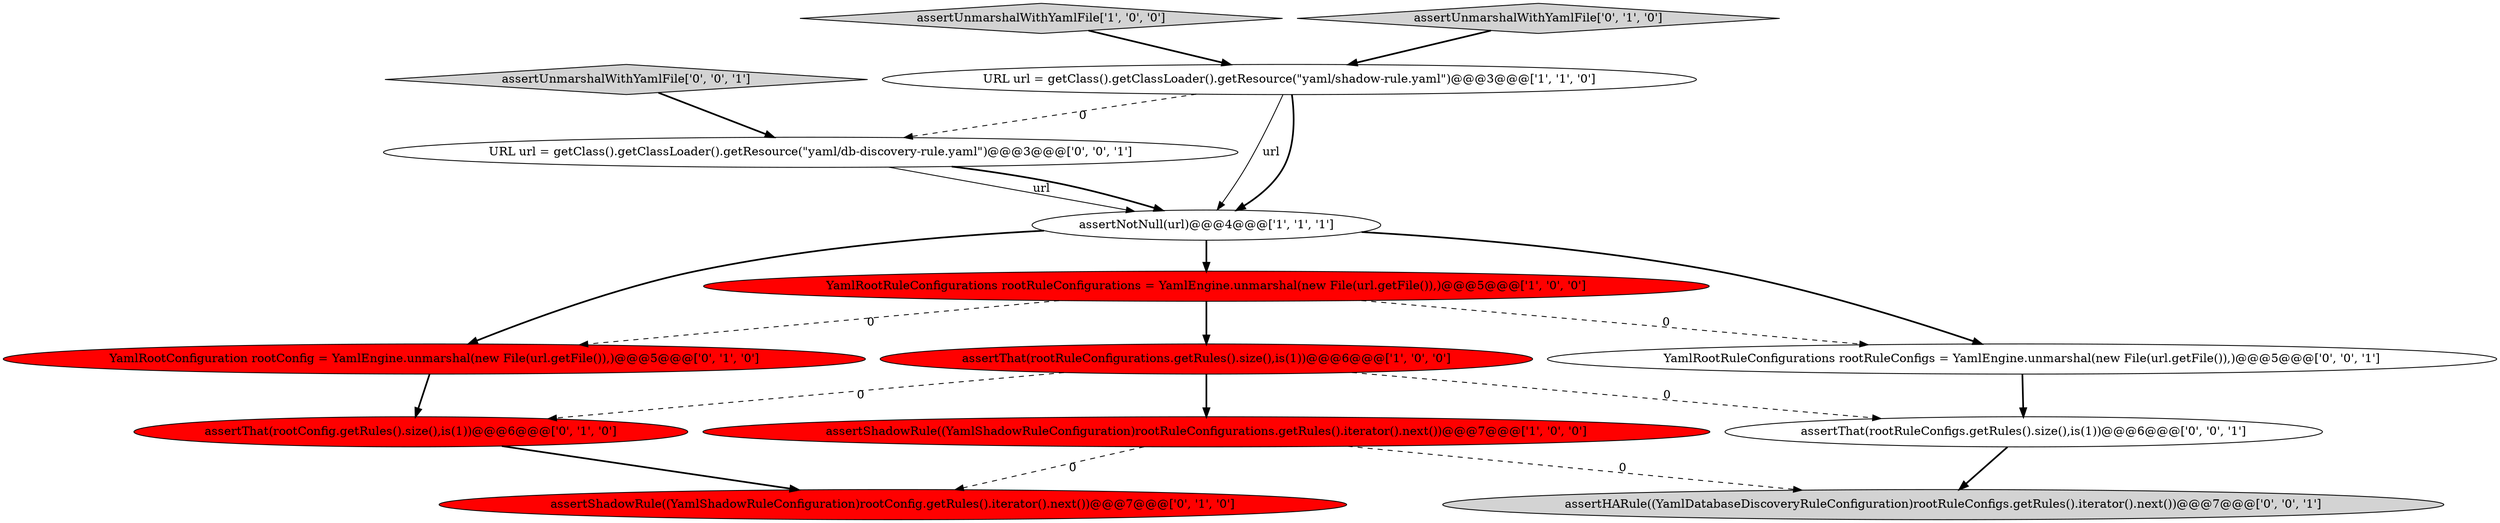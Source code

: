 digraph {
12 [style = filled, label = "assertThat(rootRuleConfigs.getRules().size(),is(1))@@@6@@@['0', '0', '1']", fillcolor = white, shape = ellipse image = "AAA0AAABBB3BBB"];
4 [style = filled, label = "assertUnmarshalWithYamlFile['1', '0', '0']", fillcolor = lightgray, shape = diamond image = "AAA0AAABBB1BBB"];
5 [style = filled, label = "URL url = getClass().getClassLoader().getResource(\"yaml/shadow-rule.yaml\")@@@3@@@['1', '1', '0']", fillcolor = white, shape = ellipse image = "AAA0AAABBB1BBB"];
8 [style = filled, label = "YamlRootConfiguration rootConfig = YamlEngine.unmarshal(new File(url.getFile()),)@@@5@@@['0', '1', '0']", fillcolor = red, shape = ellipse image = "AAA1AAABBB2BBB"];
10 [style = filled, label = "assertUnmarshalWithYamlFile['0', '0', '1']", fillcolor = lightgray, shape = diamond image = "AAA0AAABBB3BBB"];
6 [style = filled, label = "assertShadowRule((YamlShadowRuleConfiguration)rootConfig.getRules().iterator().next())@@@7@@@['0', '1', '0']", fillcolor = red, shape = ellipse image = "AAA1AAABBB2BBB"];
1 [style = filled, label = "assertThat(rootRuleConfigurations.getRules().size(),is(1))@@@6@@@['1', '0', '0']", fillcolor = red, shape = ellipse image = "AAA1AAABBB1BBB"];
7 [style = filled, label = "assertThat(rootConfig.getRules().size(),is(1))@@@6@@@['0', '1', '0']", fillcolor = red, shape = ellipse image = "AAA1AAABBB2BBB"];
14 [style = filled, label = "YamlRootRuleConfigurations rootRuleConfigs = YamlEngine.unmarshal(new File(url.getFile()),)@@@5@@@['0', '0', '1']", fillcolor = white, shape = ellipse image = "AAA0AAABBB3BBB"];
2 [style = filled, label = "YamlRootRuleConfigurations rootRuleConfigurations = YamlEngine.unmarshal(new File(url.getFile()),)@@@5@@@['1', '0', '0']", fillcolor = red, shape = ellipse image = "AAA1AAABBB1BBB"];
9 [style = filled, label = "assertUnmarshalWithYamlFile['0', '1', '0']", fillcolor = lightgray, shape = diamond image = "AAA0AAABBB2BBB"];
11 [style = filled, label = "assertHARule((YamlDatabaseDiscoveryRuleConfiguration)rootRuleConfigs.getRules().iterator().next())@@@7@@@['0', '0', '1']", fillcolor = lightgray, shape = ellipse image = "AAA0AAABBB3BBB"];
13 [style = filled, label = "URL url = getClass().getClassLoader().getResource(\"yaml/db-discovery-rule.yaml\")@@@3@@@['0', '0', '1']", fillcolor = white, shape = ellipse image = "AAA0AAABBB3BBB"];
3 [style = filled, label = "assertShadowRule((YamlShadowRuleConfiguration)rootRuleConfigurations.getRules().iterator().next())@@@7@@@['1', '0', '0']", fillcolor = red, shape = ellipse image = "AAA1AAABBB1BBB"];
0 [style = filled, label = "assertNotNull(url)@@@4@@@['1', '1', '1']", fillcolor = white, shape = ellipse image = "AAA0AAABBB1BBB"];
5->13 [style = dashed, label="0"];
3->6 [style = dashed, label="0"];
5->0 [style = solid, label="url"];
13->0 [style = solid, label="url"];
2->1 [style = bold, label=""];
0->2 [style = bold, label=""];
12->11 [style = bold, label=""];
1->3 [style = bold, label=""];
2->8 [style = dashed, label="0"];
8->7 [style = bold, label=""];
1->12 [style = dashed, label="0"];
0->14 [style = bold, label=""];
2->14 [style = dashed, label="0"];
5->0 [style = bold, label=""];
10->13 [style = bold, label=""];
14->12 [style = bold, label=""];
7->6 [style = bold, label=""];
0->8 [style = bold, label=""];
9->5 [style = bold, label=""];
1->7 [style = dashed, label="0"];
4->5 [style = bold, label=""];
3->11 [style = dashed, label="0"];
13->0 [style = bold, label=""];
}
